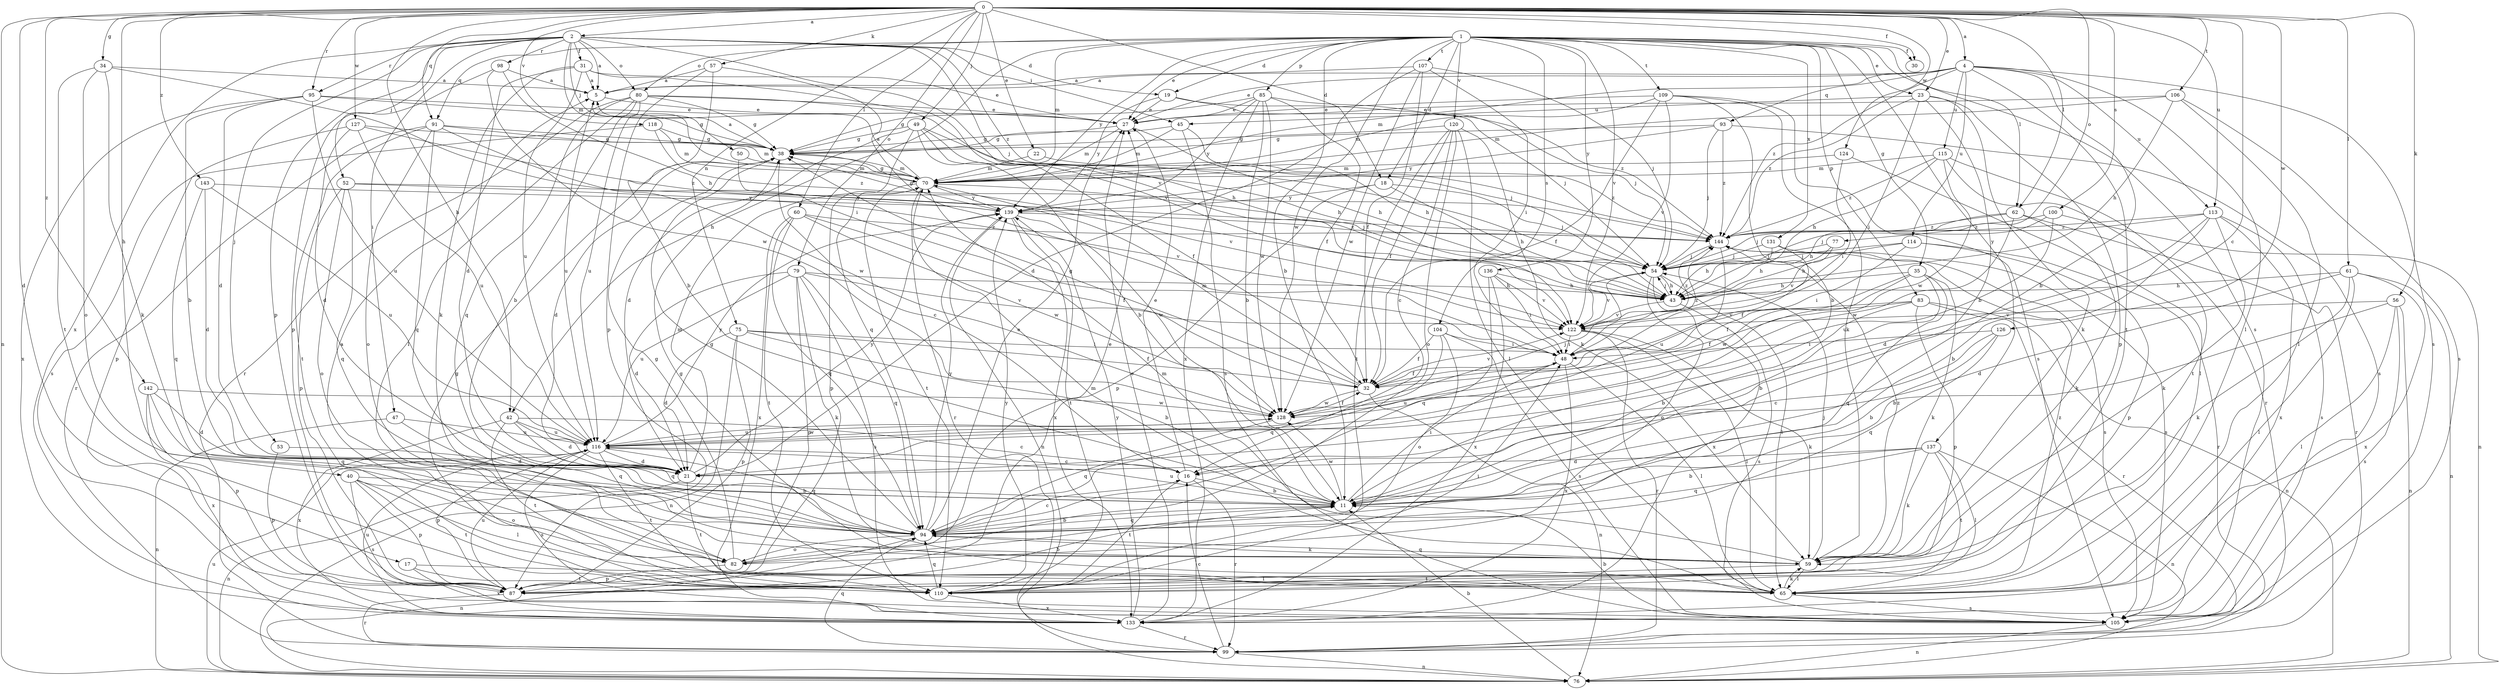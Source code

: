 strict digraph  {
0;
1;
2;
4;
5;
11;
16;
17;
18;
19;
21;
22;
23;
27;
30;
31;
32;
34;
35;
38;
40;
42;
43;
45;
47;
48;
49;
50;
52;
53;
54;
56;
57;
59;
60;
61;
62;
65;
70;
75;
76;
77;
79;
80;
82;
83;
85;
87;
91;
93;
94;
95;
98;
99;
100;
104;
105;
106;
107;
109;
110;
113;
114;
115;
116;
118;
120;
122;
124;
126;
127;
128;
131;
133;
136;
137;
139;
142;
143;
144;
0 -> 2  [label=a];
0 -> 4  [label=a];
0 -> 16  [label=c];
0 -> 17  [label=d];
0 -> 18  [label=d];
0 -> 22  [label=e];
0 -> 23  [label=e];
0 -> 30  [label=f];
0 -> 34  [label=g];
0 -> 40  [label=h];
0 -> 42  [label=h];
0 -> 49  [label=j];
0 -> 56  [label=k];
0 -> 57  [label=k];
0 -> 60  [label=l];
0 -> 61  [label=l];
0 -> 62  [label=l];
0 -> 75  [label=n];
0 -> 76  [label=n];
0 -> 77  [label=o];
0 -> 79  [label=o];
0 -> 91  [label=q];
0 -> 95  [label=r];
0 -> 100  [label=s];
0 -> 106  [label=t];
0 -> 113  [label=u];
0 -> 118  [label=v];
0 -> 124  [label=w];
0 -> 126  [label=w];
0 -> 127  [label=w];
0 -> 142  [label=z];
0 -> 143  [label=z];
1 -> 11  [label=b];
1 -> 18  [label=d];
1 -> 19  [label=d];
1 -> 23  [label=e];
1 -> 27  [label=e];
1 -> 30  [label=f];
1 -> 35  [label=g];
1 -> 42  [label=h];
1 -> 62  [label=l];
1 -> 70  [label=m];
1 -> 80  [label=o];
1 -> 83  [label=p];
1 -> 85  [label=p];
1 -> 91  [label=q];
1 -> 104  [label=s];
1 -> 105  [label=s];
1 -> 107  [label=t];
1 -> 109  [label=t];
1 -> 120  [label=v];
1 -> 122  [label=v];
1 -> 128  [label=w];
1 -> 131  [label=x];
1 -> 136  [label=y];
1 -> 137  [label=y];
1 -> 139  [label=y];
2 -> 5  [label=a];
2 -> 19  [label=d];
2 -> 31  [label=f];
2 -> 45  [label=i];
2 -> 47  [label=i];
2 -> 50  [label=j];
2 -> 52  [label=j];
2 -> 53  [label=j];
2 -> 54  [label=j];
2 -> 70  [label=m];
2 -> 80  [label=o];
2 -> 87  [label=p];
2 -> 95  [label=r];
2 -> 98  [label=r];
2 -> 122  [label=v];
2 -> 133  [label=x];
2 -> 144  [label=z];
4 -> 5  [label=a];
4 -> 11  [label=b];
4 -> 27  [label=e];
4 -> 65  [label=l];
4 -> 70  [label=m];
4 -> 93  [label=q];
4 -> 105  [label=s];
4 -> 110  [label=t];
4 -> 113  [label=u];
4 -> 114  [label=u];
4 -> 115  [label=u];
4 -> 144  [label=z];
5 -> 27  [label=e];
5 -> 116  [label=u];
11 -> 48  [label=i];
11 -> 94  [label=q];
11 -> 116  [label=u];
11 -> 128  [label=w];
16 -> 11  [label=b];
16 -> 27  [label=e];
16 -> 99  [label=r];
16 -> 110  [label=t];
17 -> 65  [label=l];
17 -> 110  [label=t];
17 -> 133  [label=x];
18 -> 43  [label=h];
18 -> 54  [label=j];
18 -> 87  [label=p];
18 -> 139  [label=y];
19 -> 27  [label=e];
19 -> 54  [label=j];
19 -> 139  [label=y];
19 -> 144  [label=z];
21 -> 70  [label=m];
21 -> 76  [label=n];
21 -> 110  [label=t];
21 -> 139  [label=y];
22 -> 70  [label=m];
22 -> 144  [label=z];
23 -> 11  [label=b];
23 -> 48  [label=i];
23 -> 59  [label=k];
23 -> 87  [label=p];
23 -> 144  [label=z];
23 -> 45  [label=u];
27 -> 38  [label=g];
27 -> 43  [label=h];
27 -> 70  [label=m];
31 -> 5  [label=a];
31 -> 21  [label=d];
31 -> 27  [label=e];
31 -> 59  [label=k];
31 -> 116  [label=u];
31 -> 122  [label=v];
32 -> 38  [label=g];
32 -> 70  [label=m];
32 -> 76  [label=n];
32 -> 122  [label=v];
32 -> 128  [label=w];
34 -> 5  [label=a];
34 -> 48  [label=i];
34 -> 59  [label=k];
34 -> 82  [label=o];
34 -> 110  [label=t];
35 -> 11  [label=b];
35 -> 32  [label=f];
35 -> 43  [label=h];
35 -> 59  [label=k];
35 -> 94  [label=q];
35 -> 128  [label=w];
38 -> 5  [label=a];
38 -> 16  [label=c];
38 -> 21  [label=d];
38 -> 70  [label=m];
40 -> 11  [label=b];
40 -> 65  [label=l];
40 -> 82  [label=o];
40 -> 87  [label=p];
40 -> 105  [label=s];
40 -> 110  [label=t];
42 -> 16  [label=c];
42 -> 21  [label=d];
42 -> 94  [label=q];
42 -> 110  [label=t];
42 -> 116  [label=u];
42 -> 133  [label=x];
43 -> 54  [label=j];
43 -> 105  [label=s];
43 -> 122  [label=v];
45 -> 38  [label=g];
45 -> 43  [label=h];
45 -> 70  [label=m];
45 -> 105  [label=s];
47 -> 76  [label=n];
47 -> 94  [label=q];
47 -> 116  [label=u];
48 -> 32  [label=f];
48 -> 65  [label=l];
48 -> 116  [label=u];
48 -> 133  [label=x];
48 -> 144  [label=z];
49 -> 11  [label=b];
49 -> 21  [label=d];
49 -> 32  [label=f];
49 -> 38  [label=g];
49 -> 43  [label=h];
49 -> 54  [label=j];
49 -> 94  [label=q];
50 -> 70  [label=m];
50 -> 122  [label=v];
52 -> 82  [label=o];
52 -> 87  [label=p];
52 -> 94  [label=q];
52 -> 122  [label=v];
52 -> 139  [label=y];
53 -> 21  [label=d];
53 -> 87  [label=p];
54 -> 43  [label=h];
54 -> 65  [label=l];
54 -> 82  [label=o];
54 -> 122  [label=v];
54 -> 133  [label=x];
56 -> 11  [label=b];
56 -> 65  [label=l];
56 -> 76  [label=n];
56 -> 105  [label=s];
56 -> 122  [label=v];
57 -> 5  [label=a];
57 -> 11  [label=b];
57 -> 48  [label=i];
57 -> 87  [label=p];
59 -> 54  [label=j];
59 -> 65  [label=l];
59 -> 70  [label=m];
59 -> 94  [label=q];
59 -> 110  [label=t];
59 -> 144  [label=z];
60 -> 32  [label=f];
60 -> 94  [label=q];
60 -> 110  [label=t];
60 -> 128  [label=w];
60 -> 133  [label=x];
60 -> 144  [label=z];
61 -> 21  [label=d];
61 -> 43  [label=h];
61 -> 59  [label=k];
61 -> 65  [label=l];
61 -> 76  [label=n];
61 -> 133  [label=x];
62 -> 43  [label=h];
62 -> 59  [label=k];
62 -> 99  [label=r];
62 -> 128  [label=w];
62 -> 144  [label=z];
65 -> 5  [label=a];
65 -> 38  [label=g];
65 -> 59  [label=k];
65 -> 70  [label=m];
65 -> 105  [label=s];
65 -> 144  [label=z];
70 -> 5  [label=a];
70 -> 38  [label=g];
70 -> 54  [label=j];
70 -> 87  [label=p];
70 -> 99  [label=r];
70 -> 110  [label=t];
70 -> 139  [label=y];
75 -> 11  [label=b];
75 -> 21  [label=d];
75 -> 32  [label=f];
75 -> 48  [label=i];
75 -> 76  [label=n];
75 -> 87  [label=p];
76 -> 11  [label=b];
76 -> 116  [label=u];
77 -> 43  [label=h];
77 -> 54  [label=j];
77 -> 122  [label=v];
79 -> 21  [label=d];
79 -> 43  [label=h];
79 -> 59  [label=k];
79 -> 87  [label=p];
79 -> 94  [label=q];
79 -> 105  [label=s];
79 -> 116  [label=u];
79 -> 122  [label=v];
80 -> 11  [label=b];
80 -> 27  [label=e];
80 -> 38  [label=g];
80 -> 43  [label=h];
80 -> 65  [label=l];
80 -> 94  [label=q];
80 -> 99  [label=r];
80 -> 116  [label=u];
82 -> 27  [label=e];
82 -> 38  [label=g];
82 -> 87  [label=p];
83 -> 11  [label=b];
83 -> 32  [label=f];
83 -> 76  [label=n];
83 -> 87  [label=p];
83 -> 99  [label=r];
83 -> 122  [label=v];
85 -> 11  [label=b];
85 -> 27  [label=e];
85 -> 32  [label=f];
85 -> 38  [label=g];
85 -> 54  [label=j];
85 -> 128  [label=w];
85 -> 133  [label=x];
85 -> 139  [label=y];
87 -> 11  [label=b];
87 -> 99  [label=r];
87 -> 116  [label=u];
91 -> 38  [label=g];
91 -> 70  [label=m];
91 -> 82  [label=o];
91 -> 94  [label=q];
91 -> 99  [label=r];
91 -> 110  [label=t];
91 -> 128  [label=w];
93 -> 38  [label=g];
93 -> 54  [label=j];
93 -> 105  [label=s];
93 -> 139  [label=y];
93 -> 144  [label=z];
94 -> 11  [label=b];
94 -> 16  [label=c];
94 -> 27  [label=e];
94 -> 38  [label=g];
94 -> 59  [label=k];
94 -> 76  [label=n];
94 -> 82  [label=o];
94 -> 139  [label=y];
95 -> 11  [label=b];
95 -> 21  [label=d];
95 -> 27  [label=e];
95 -> 38  [label=g];
95 -> 116  [label=u];
95 -> 133  [label=x];
98 -> 5  [label=a];
98 -> 43  [label=h];
98 -> 87  [label=p];
98 -> 128  [label=w];
99 -> 16  [label=c];
99 -> 76  [label=n];
99 -> 94  [label=q];
100 -> 54  [label=j];
100 -> 76  [label=n];
100 -> 116  [label=u];
100 -> 144  [label=z];
104 -> 32  [label=f];
104 -> 48  [label=i];
104 -> 82  [label=o];
104 -> 94  [label=q];
104 -> 105  [label=s];
105 -> 11  [label=b];
105 -> 76  [label=n];
106 -> 27  [label=e];
106 -> 43  [label=h];
106 -> 65  [label=l];
106 -> 70  [label=m];
106 -> 105  [label=s];
107 -> 5  [label=a];
107 -> 21  [label=d];
107 -> 32  [label=f];
107 -> 48  [label=i];
107 -> 54  [label=j];
107 -> 128  [label=w];
109 -> 11  [label=b];
109 -> 27  [label=e];
109 -> 32  [label=f];
109 -> 59  [label=k];
109 -> 70  [label=m];
109 -> 105  [label=s];
109 -> 122  [label=v];
110 -> 38  [label=g];
110 -> 48  [label=i];
110 -> 94  [label=q];
110 -> 133  [label=x];
110 -> 139  [label=y];
113 -> 11  [label=b];
113 -> 21  [label=d];
113 -> 54  [label=j];
113 -> 59  [label=k];
113 -> 105  [label=s];
113 -> 133  [label=x];
113 -> 144  [label=z];
114 -> 43  [label=h];
114 -> 48  [label=i];
114 -> 54  [label=j];
114 -> 87  [label=p];
114 -> 99  [label=r];
115 -> 43  [label=h];
115 -> 70  [label=m];
115 -> 99  [label=r];
115 -> 110  [label=t];
115 -> 128  [label=w];
115 -> 144  [label=z];
116 -> 16  [label=c];
116 -> 21  [label=d];
116 -> 87  [label=p];
116 -> 94  [label=q];
116 -> 105  [label=s];
116 -> 110  [label=t];
116 -> 128  [label=w];
116 -> 139  [label=y];
118 -> 38  [label=g];
118 -> 70  [label=m];
118 -> 105  [label=s];
118 -> 144  [label=z];
120 -> 16  [label=c];
120 -> 32  [label=f];
120 -> 38  [label=g];
120 -> 59  [label=k];
120 -> 65  [label=l];
120 -> 82  [label=o];
120 -> 110  [label=t];
122 -> 48  [label=i];
122 -> 59  [label=k];
122 -> 65  [label=l];
122 -> 99  [label=r];
122 -> 144  [label=z];
124 -> 48  [label=i];
124 -> 65  [label=l];
124 -> 70  [label=m];
126 -> 11  [label=b];
126 -> 16  [label=c];
126 -> 48  [label=i];
126 -> 94  [label=q];
127 -> 21  [label=d];
127 -> 38  [label=g];
127 -> 87  [label=p];
127 -> 116  [label=u];
127 -> 144  [label=z];
128 -> 32  [label=f];
128 -> 54  [label=j];
128 -> 94  [label=q];
128 -> 116  [label=u];
131 -> 32  [label=f];
131 -> 43  [label=h];
131 -> 54  [label=j];
131 -> 105  [label=s];
133 -> 27  [label=e];
133 -> 99  [label=r];
133 -> 116  [label=u];
133 -> 139  [label=y];
136 -> 43  [label=h];
136 -> 48  [label=i];
136 -> 94  [label=q];
136 -> 122  [label=v];
136 -> 133  [label=x];
137 -> 11  [label=b];
137 -> 21  [label=d];
137 -> 59  [label=k];
137 -> 65  [label=l];
137 -> 76  [label=n];
137 -> 94  [label=q];
137 -> 110  [label=t];
139 -> 38  [label=g];
139 -> 76  [label=n];
139 -> 110  [label=t];
139 -> 128  [label=w];
139 -> 133  [label=x];
139 -> 144  [label=z];
142 -> 21  [label=d];
142 -> 87  [label=p];
142 -> 94  [label=q];
142 -> 128  [label=w];
142 -> 133  [label=x];
143 -> 21  [label=d];
143 -> 94  [label=q];
143 -> 116  [label=u];
143 -> 139  [label=y];
144 -> 54  [label=j];
144 -> 105  [label=s];
144 -> 116  [label=u];
}
